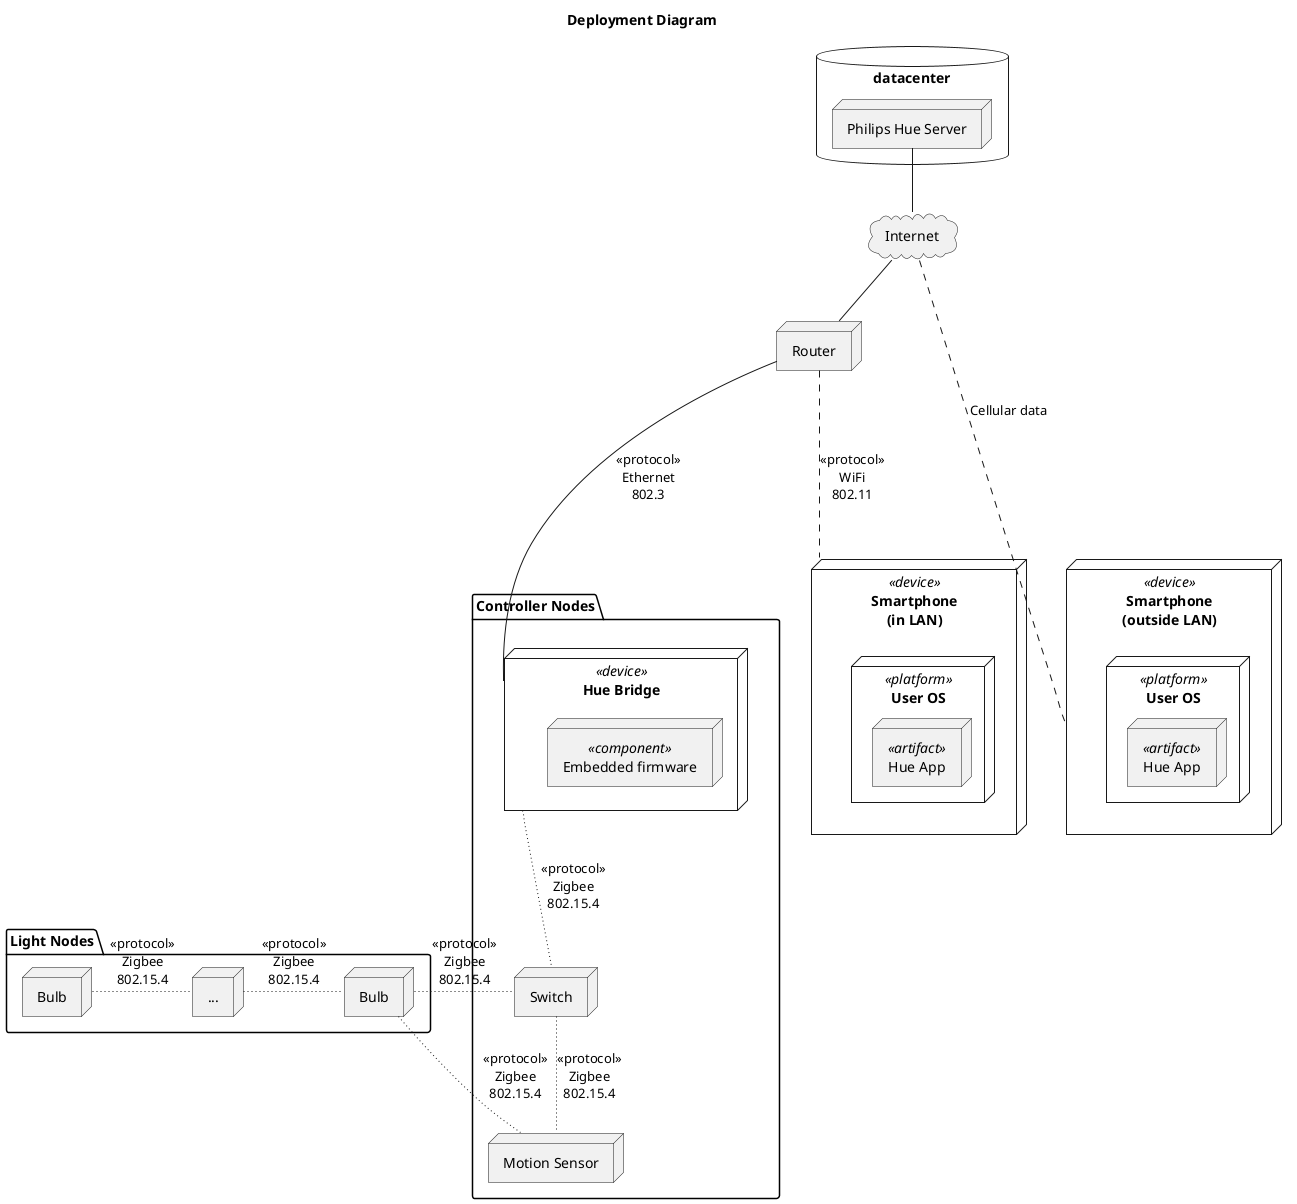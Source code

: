 @startuml
title Deployment Diagram

cloud Internet
node Router

package "Controller Nodes" {
    node "Hue Bridge" <<device>> as bridge {
        node "Embedded firmware" <<component>>
    }
    node "Motion Sensor" as ms
    node Switch
}
node "Smartphone\n(in LAN)" <<device>> as phoneLAN {
    node "User OS" <<platform>> as uo1 {
        node "Hue App" <<artifact>> as app1
    }
}
node "Smartphone\n(outside LAN)" <<device>> as phoneCellular {
    node "User OS" <<platform>> as uo2 {
        node "Hue App" <<artifact>> as app2
    }
}

package "Light Nodes" {
    node Bulb as b1
    node "..." as dots
    node Bulb as b2
}

database datacenter {
    node "Philips Hue Server" as philips
}

philips -- Internet
Internet -- Router
Router --- bridge : "<<protocol>>\nEthernet\n802.3"
Router ... phoneLAN : "<<protocol>>\nWiFi\n802.11"
Internet .... phoneCellular : "Cellular data"
Switch ~~ ms : "<<protocol>>\nZigbee\n802.15.4"
bridge ~~ Switch : "<<protocol>>\nZigbee\n802.15.4"
b2 ~ Switch : "<<protocol>>\nZigbee\n802.15.4"
b2 ~ ms : "<<protocol>>\nZigbee\n802.15.4"
b1 ~ dots : "<<protocol>>\nZigbee\n802.15.4"
dots ~ b2 : "<<protocol>>\nZigbee\n802.15.4"

@enduml